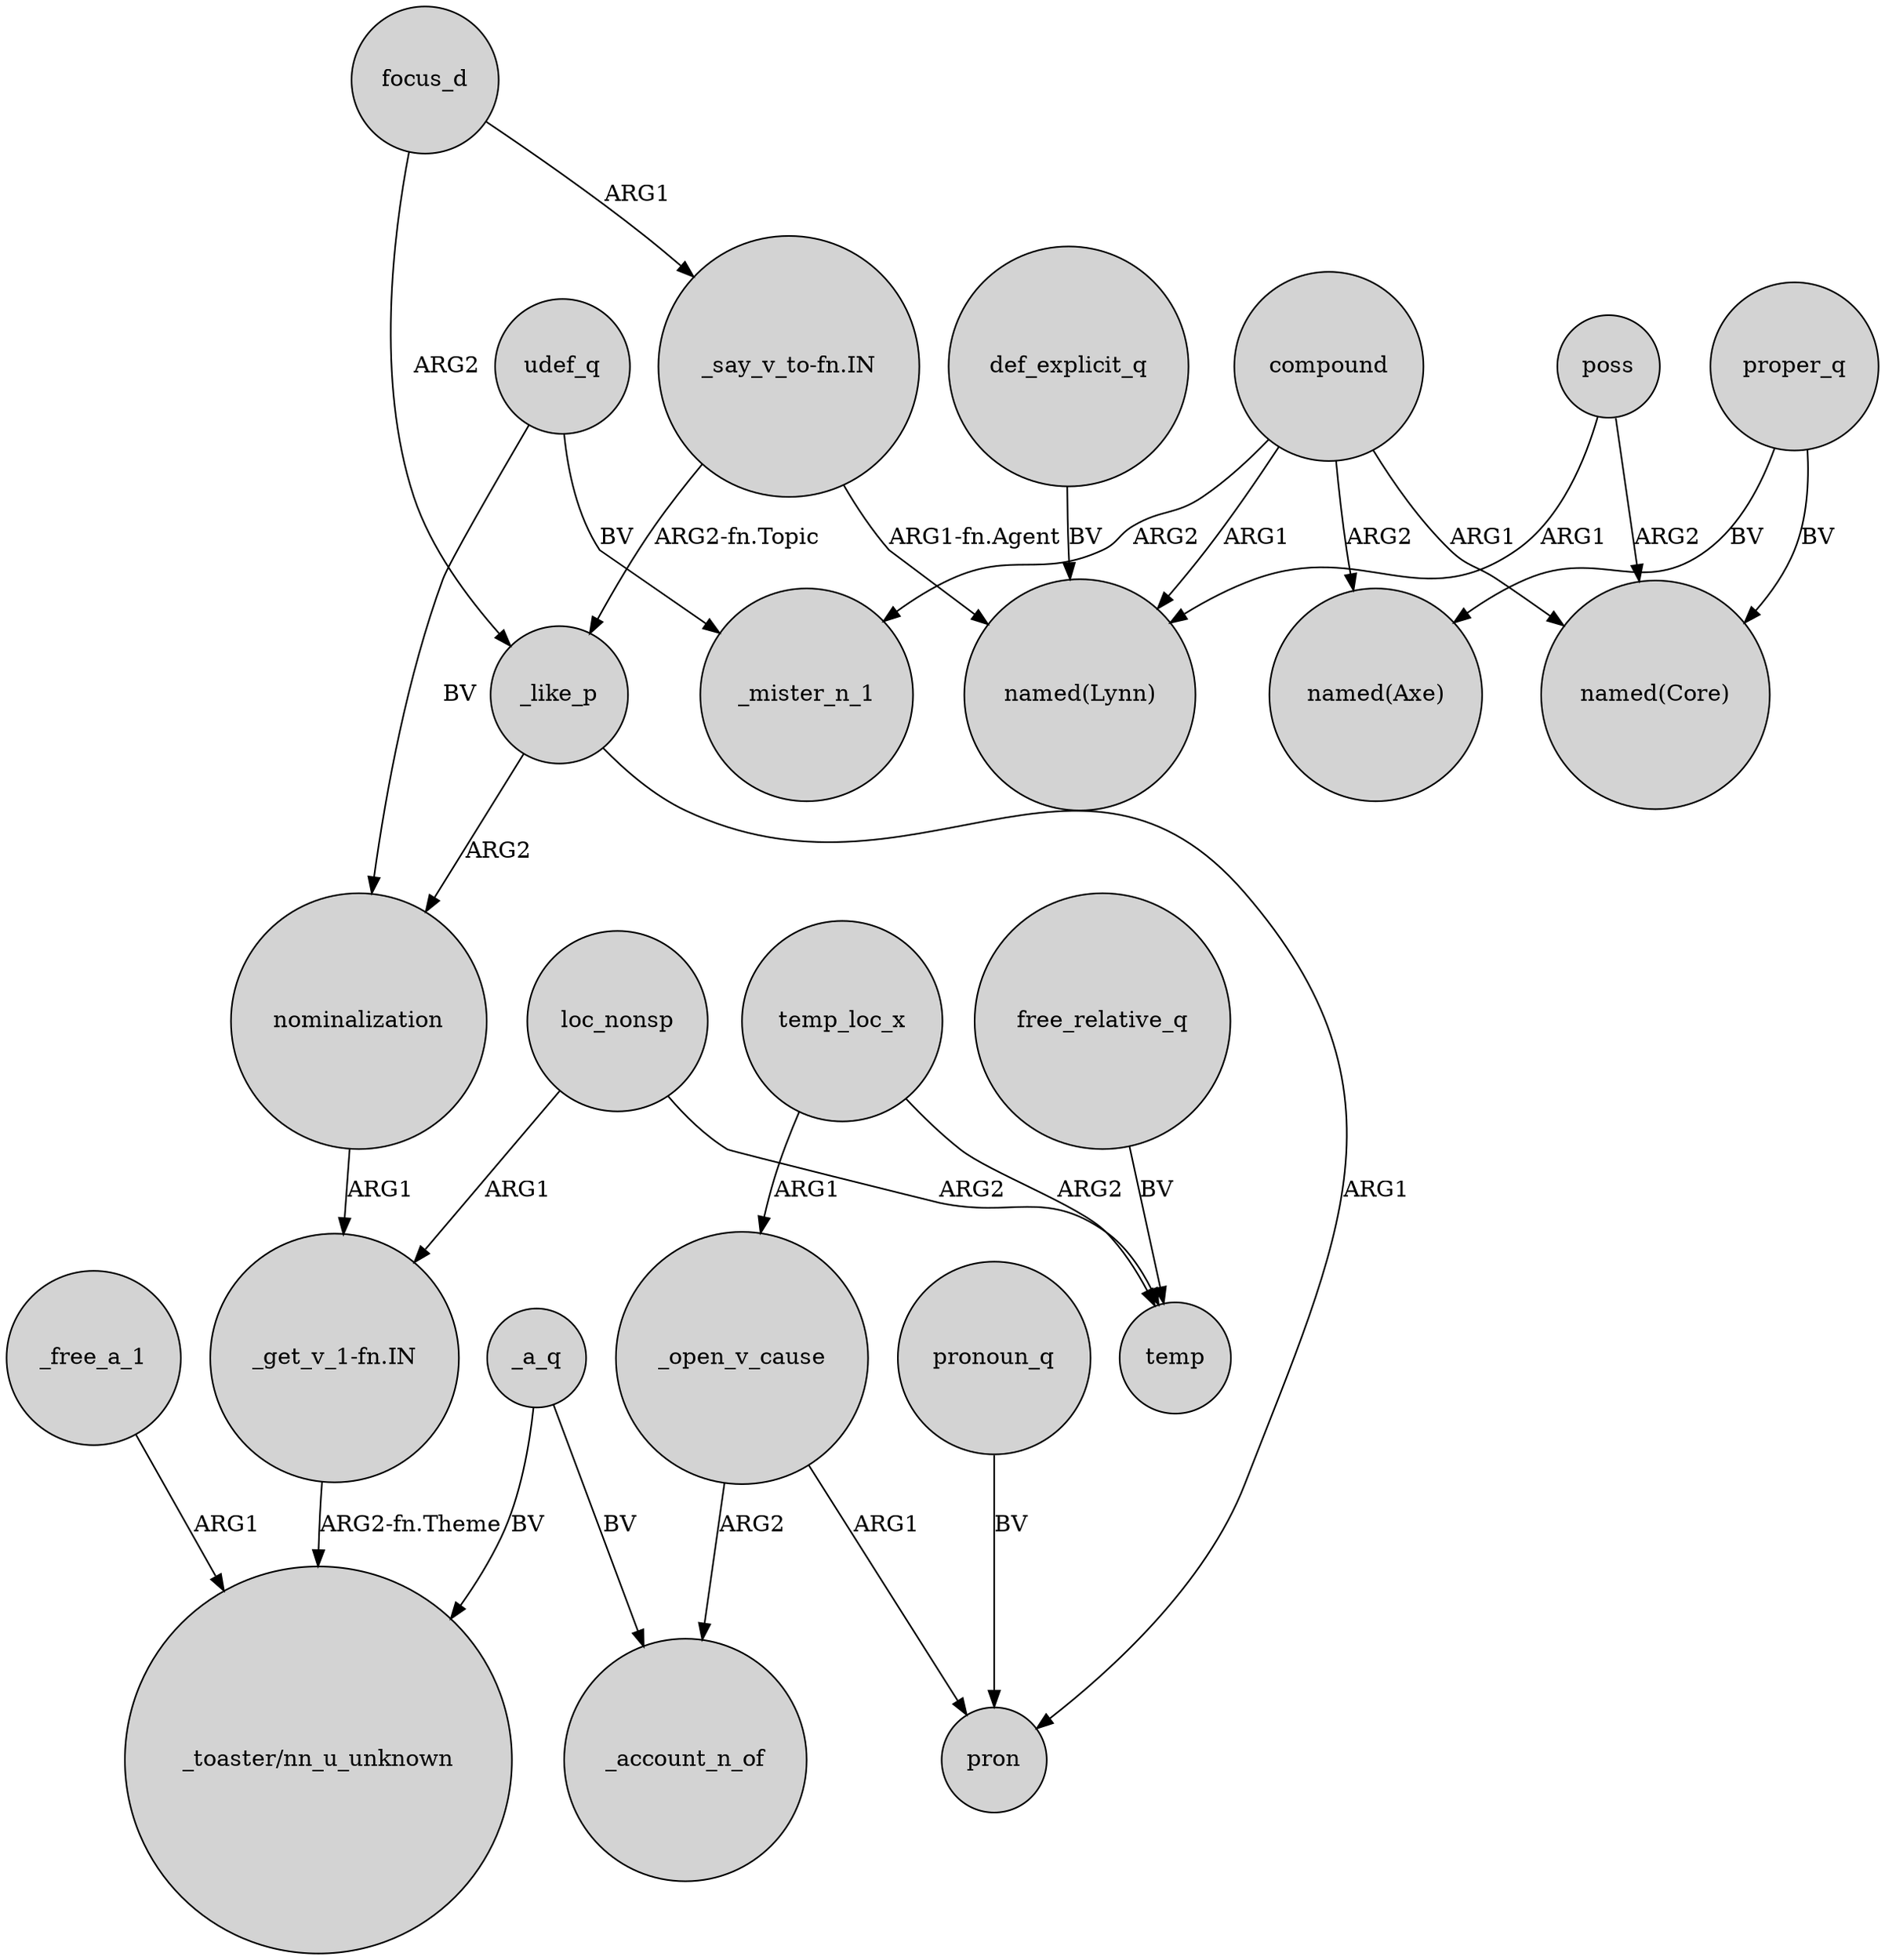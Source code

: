 digraph {
	node [shape=circle style=filled]
	focus_d -> _like_p [label=ARG2]
	compound -> _mister_n_1 [label=ARG2]
	_open_v_cause -> pron [label=ARG1]
	def_explicit_q -> "named(Lynn)" [label=BV]
	udef_q -> _mister_n_1 [label=BV]
	_like_p -> pron [label=ARG1]
	compound -> "named(Lynn)" [label=ARG1]
	compound -> "named(Axe)" [label=ARG2]
	"_say_v_to-fn.IN" -> _like_p [label="ARG2-fn.Topic"]
	nominalization -> "_get_v_1-fn.IN" [label=ARG1]
	temp_loc_x -> _open_v_cause [label=ARG1]
	_a_q -> _account_n_of [label=BV]
	pronoun_q -> pron [label=BV]
	temp_loc_x -> temp [label=ARG2]
	loc_nonsp -> temp [label=ARG2]
	_free_a_1 -> "_toaster/nn_u_unknown" [label=ARG1]
	proper_q -> "named(Core)" [label=BV]
	_a_q -> "_toaster/nn_u_unknown" [label=BV]
	compound -> "named(Core)" [label=ARG1]
	"_say_v_to-fn.IN" -> "named(Lynn)" [label="ARG1-fn.Agent"]
	udef_q -> nominalization [label=BV]
	proper_q -> "named(Axe)" [label=BV]
	"_get_v_1-fn.IN" -> "_toaster/nn_u_unknown" [label="ARG2-fn.Theme"]
	poss -> "named(Lynn)" [label=ARG1]
	_like_p -> nominalization [label=ARG2]
	loc_nonsp -> "_get_v_1-fn.IN" [label=ARG1]
	poss -> "named(Core)" [label=ARG2]
	free_relative_q -> temp [label=BV]
	_open_v_cause -> _account_n_of [label=ARG2]
	focus_d -> "_say_v_to-fn.IN" [label=ARG1]
}
